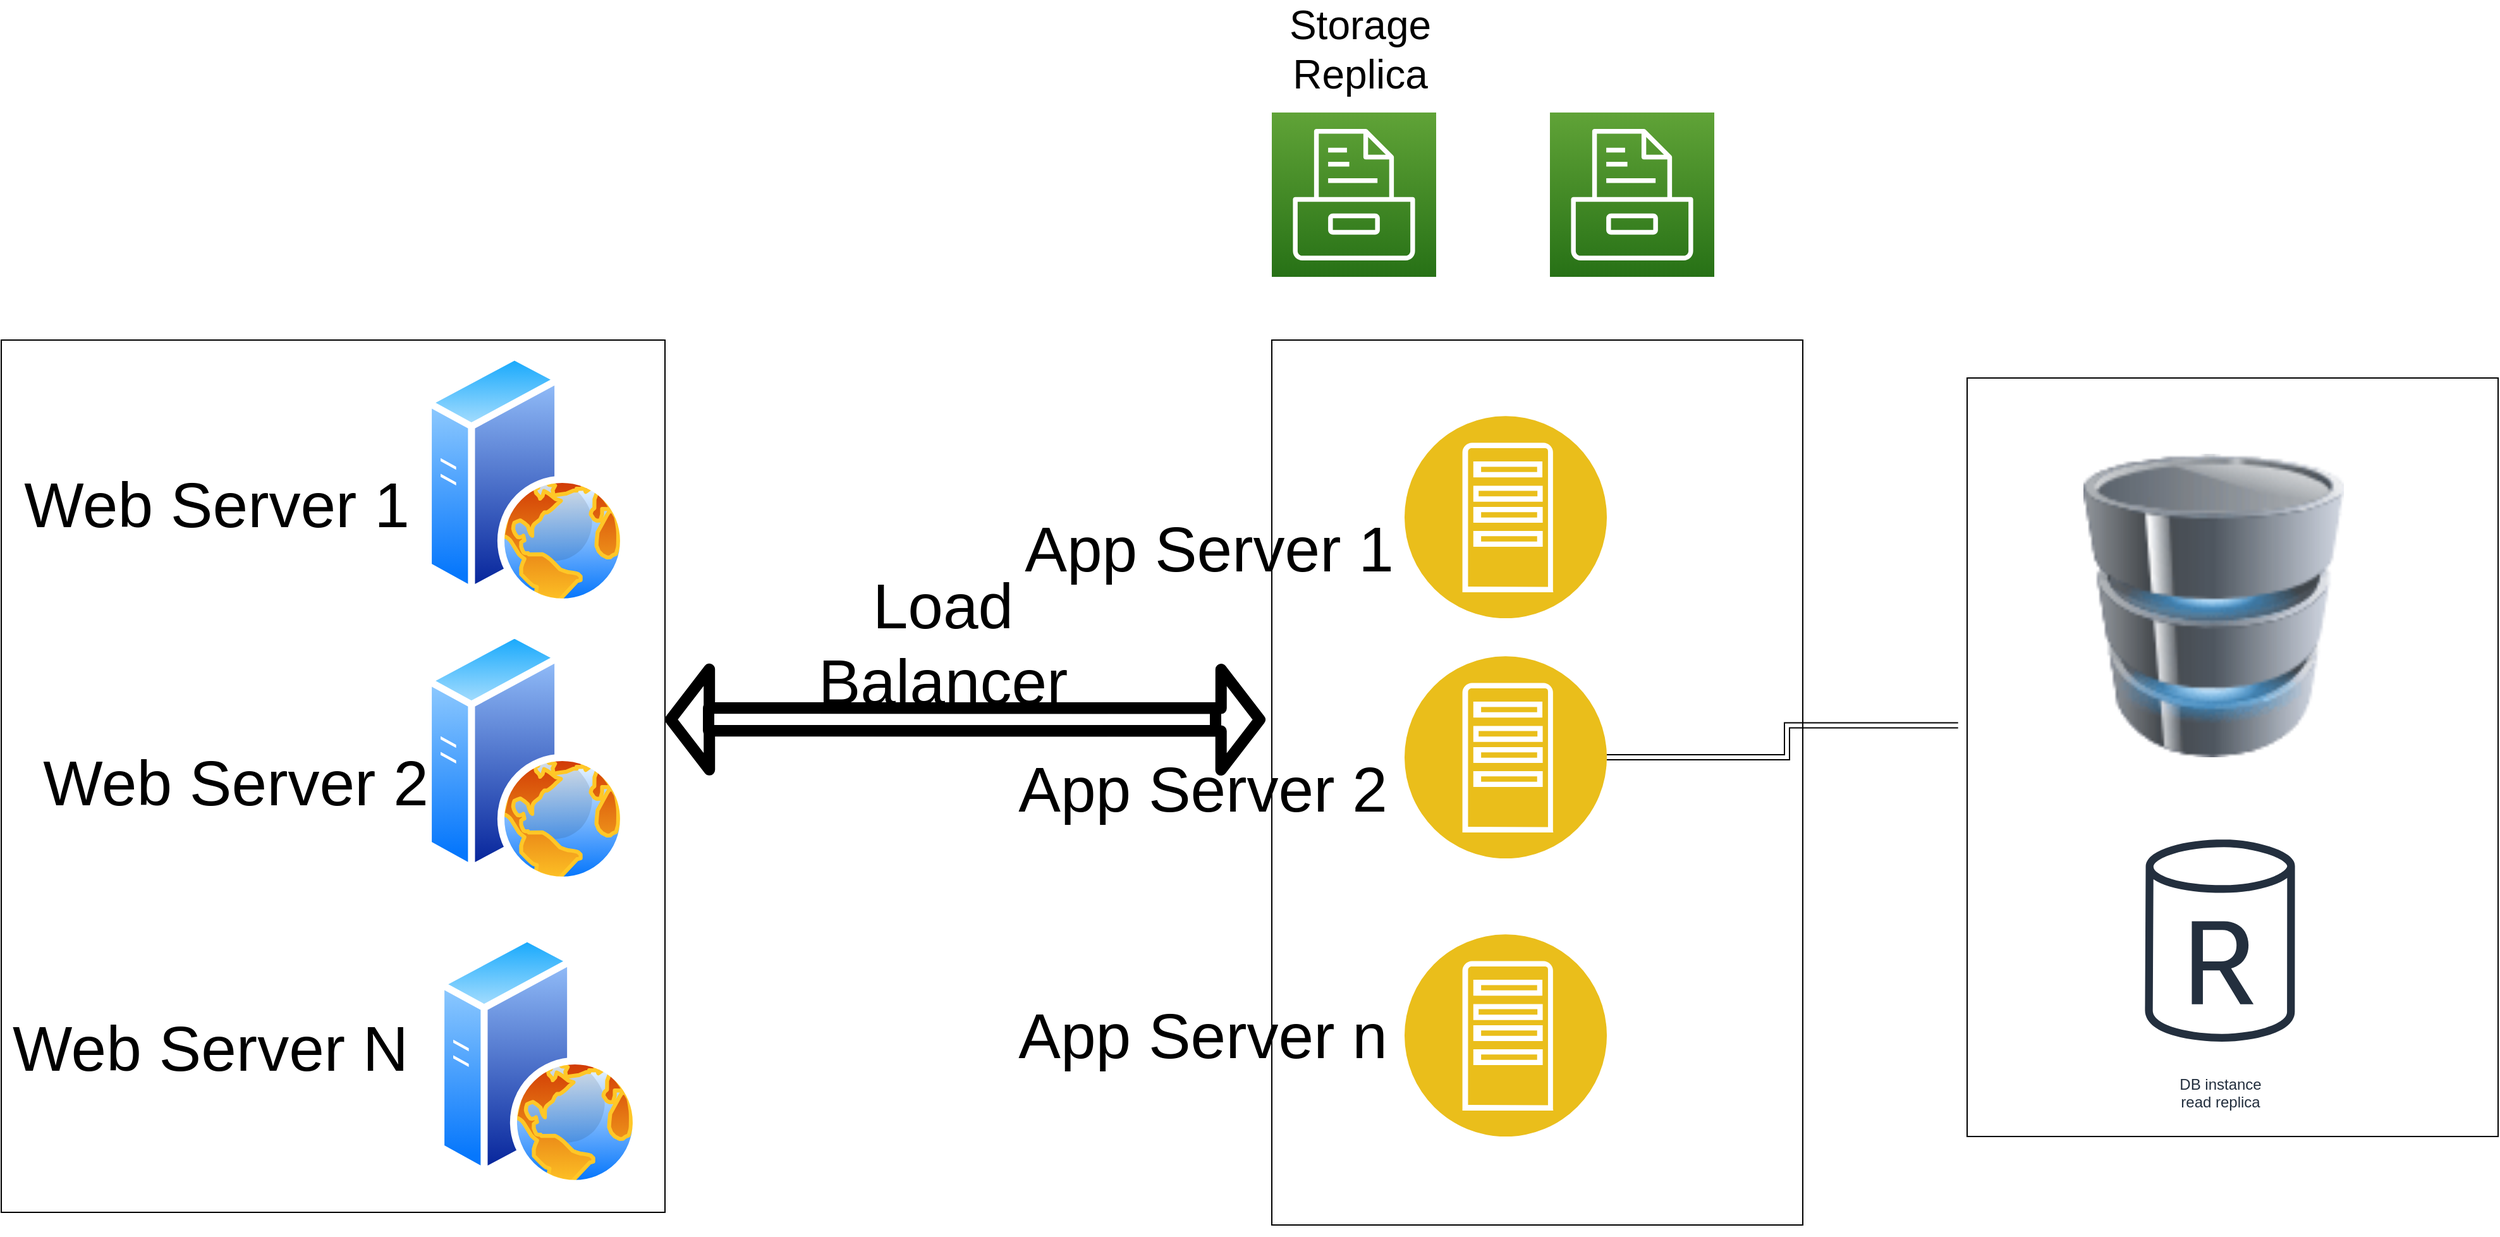 <mxfile version="14.6.9" type="github" pages="2">
  <diagram id="Ht1M8jgEwFfnCIfOTk4-" name="Page-1">
    <mxGraphModel dx="3029" dy="1680" grid="1" gridSize="10" guides="1" tooltips="1" connect="1" arrows="1" fold="1" page="1" pageScale="1" pageWidth="1169" pageHeight="827" math="0" shadow="0">
      <root>
        <mxCell id="0" />
        <mxCell id="1" parent="0" />
        <mxCell id="m0hNDZuXs-YnHWMxR2_t-3" value="" style="aspect=fixed;perimeter=ellipsePerimeter;html=1;align=center;shadow=0;dashed=0;spacingTop=3;image;image=img/lib/active_directory/web_server.svg;" parent="1" vertex="1">
          <mxGeometry x="-620" y="340" width="160" height="200" as="geometry" />
        </mxCell>
        <mxCell id="m0hNDZuXs-YnHWMxR2_t-14" style="edgeStyle=orthogonalEdgeStyle;shape=link;rounded=0;orthogonalLoop=1;jettySize=auto;html=1;entryX=-0.017;entryY=0.458;entryDx=0;entryDy=0;entryPerimeter=0;" parent="1" source="m0hNDZuXs-YnHWMxR2_t-4" target="lRtA_5CZ9yuhFS9AO1Pz-1" edge="1">
          <mxGeometry relative="1" as="geometry" />
        </mxCell>
        <mxCell id="m0hNDZuXs-YnHWMxR2_t-4" value="" style="aspect=fixed;perimeter=ellipsePerimeter;html=1;align=center;shadow=0;dashed=0;fontColor=#4277BB;labelBackgroundColor=#ffffff;fontSize=12;spacingTop=3;image;image=img/lib/ibm/applications/app_server.svg;" parent="1" vertex="1">
          <mxGeometry x="155" y="360" width="160" height="160" as="geometry" />
        </mxCell>
        <mxCell id="m0hNDZuXs-YnHWMxR2_t-6" value="&lt;span style=&quot;font-size: 50px&quot;&gt;App Server 1&lt;/span&gt;" style="text;html=1;resizable=0;autosize=1;align=center;verticalAlign=middle;points=[];fillColor=none;strokeColor=none;rounded=0;" parent="1" vertex="1">
          <mxGeometry x="-155" y="260" width="310" height="30" as="geometry" />
        </mxCell>
        <mxCell id="m0hNDZuXs-YnHWMxR2_t-7" value="&lt;span style=&quot;font-size: 50px&quot;&gt;Web Server 2&lt;/span&gt;" style="text;html=1;resizable=0;autosize=1;align=center;verticalAlign=middle;points=[];fillColor=none;strokeColor=none;rounded=0;" parent="1" vertex="1">
          <mxGeometry x="-930" y="445" width="320" height="30" as="geometry" />
        </mxCell>
        <mxCell id="m0hNDZuXs-YnHWMxR2_t-8" value="" style="points=[[0,0,0],[0.25,0,0],[0.5,0,0],[0.75,0,0],[1,0,0],[0,1,0],[0.25,1,0],[0.5,1,0],[0.75,1,0],[1,1,0],[0,0.25,0],[0,0.5,0],[0,0.75,0],[1,0.25,0],[1,0.5,0],[1,0.75,0]];outlineConnect=0;fontColor=#232F3E;gradientColor=#60A337;gradientDirection=north;fillColor=#277116;strokeColor=#ffffff;dashed=0;verticalLabelPosition=bottom;verticalAlign=top;align=center;html=1;fontSize=12;fontStyle=0;aspect=fixed;shape=mxgraph.aws4.resourceIcon;resIcon=mxgraph.aws4.storage;" parent="1" vertex="1">
          <mxGeometry x="270" y="-70" width="130" height="130" as="geometry" />
        </mxCell>
        <mxCell id="m0hNDZuXs-YnHWMxR2_t-9" value="" style="rounded=0;whiteSpace=wrap;html=1;fillColor=none;" parent="1" vertex="1">
          <mxGeometry x="50" y="110" width="420" height="700" as="geometry" />
        </mxCell>
        <mxCell id="m0hNDZuXs-YnHWMxR2_t-10" value="" style="image;html=1;image=img/lib/clip_art/computers/Database_128x128.png;fillColor=none;" parent="1" vertex="1">
          <mxGeometry x="660" y="200" width="270" height="240" as="geometry" />
        </mxCell>
        <mxCell id="lRtA_5CZ9yuhFS9AO1Pz-1" value="" style="rounded=0;whiteSpace=wrap;html=1;fillColor=none;" vertex="1" parent="1">
          <mxGeometry x="600" y="140" width="420" height="600" as="geometry" />
        </mxCell>
        <mxCell id="lRtA_5CZ9yuhFS9AO1Pz-2" value="DB instance&#xa;read replica" style="outlineConnect=0;fontColor=#232F3E;gradientColor=none;strokeColor=#232F3E;fillColor=#ffffff;dashed=0;verticalLabelPosition=bottom;verticalAlign=top;align=center;html=1;fontSize=12;fontStyle=0;aspect=fixed;shape=mxgraph.aws4.resourceIcon;resIcon=mxgraph.aws4.db_instance_read_replica;" vertex="1" parent="1">
          <mxGeometry x="700" y="485" width="200" height="200" as="geometry" />
        </mxCell>
        <mxCell id="lRtA_5CZ9yuhFS9AO1Pz-3" value="" style="aspect=fixed;perimeter=ellipsePerimeter;html=1;align=center;shadow=0;dashed=0;fontColor=#4277BB;labelBackgroundColor=#ffffff;fontSize=12;spacingTop=3;image;image=img/lib/ibm/applications/app_server.svg;" vertex="1" parent="1">
          <mxGeometry x="155" y="170" width="160" height="160" as="geometry" />
        </mxCell>
        <mxCell id="lRtA_5CZ9yuhFS9AO1Pz-4" value="" style="aspect=fixed;perimeter=ellipsePerimeter;html=1;align=center;shadow=0;dashed=0;fontColor=#4277BB;labelBackgroundColor=#ffffff;fontSize=12;spacingTop=3;image;image=img/lib/ibm/applications/app_server.svg;" vertex="1" parent="1">
          <mxGeometry x="155" y="580" width="160" height="160" as="geometry" />
        </mxCell>
        <mxCell id="lRtA_5CZ9yuhFS9AO1Pz-5" value="&lt;span style=&quot;font-size: 50px&quot;&gt;App Server 2&lt;/span&gt;&lt;span style=&quot;color: rgba(0 , 0 , 0 , 0) ; font-family: monospace ; font-size: 0px&quot;&gt;%3CmxGraphModel%3E%3Croot%3E%3CmxCell%20id%3D%220%22%2F%3E%3CmxCell%20id%3D%221%22%20parent%3D%220%22%2F%3E%3CmxCell%20id%3D%222%22%20value%3D%22%26lt%3Bspan%20style%3D%26quot%3Bfont-size%3A%2050px%26quot%3B%26gt%3BApp%20Server%201%26lt%3B%2Fspan%26gt%3B%22%20style%3D%22text%3Bhtml%3D1%3Bresizable%3D0%3Bautosize%3D1%3Balign%3Dcenter%3BverticalAlign%3Dmiddle%3Bpoints%3D%5B%5D%3BfillColor%3Dnone%3BstrokeColor%3Dnone%3Brounded%3D0%3B%22%20vertex%3D%221%22%20parent%3D%221%22%3E%3CmxGeometry%20x%3D%22-155%22%20y%3D%22260%22%20width%3D%22310%22%20height%3D%2230%22%20as%3D%22geometry%22%2F%3E%3C%2FmxCell%3E%3C%2Froot%3E%3C%2FmxGraphModel%3E&lt;/span&gt;" style="text;html=1;resizable=0;autosize=1;align=center;verticalAlign=middle;points=[];fillColor=none;strokeColor=none;rounded=0;" vertex="1" parent="1">
          <mxGeometry x="-160" y="445" width="310" height="40" as="geometry" />
        </mxCell>
        <mxCell id="lRtA_5CZ9yuhFS9AO1Pz-6" value="&lt;span style=&quot;font-size: 50px&quot;&gt;App Server n&lt;/span&gt;" style="text;html=1;resizable=0;autosize=1;align=center;verticalAlign=middle;points=[];fillColor=none;strokeColor=none;rounded=0;" vertex="1" parent="1">
          <mxGeometry x="-160" y="645" width="310" height="30" as="geometry" />
        </mxCell>
        <mxCell id="lRtA_5CZ9yuhFS9AO1Pz-7" value="" style="aspect=fixed;perimeter=ellipsePerimeter;html=1;align=center;shadow=0;dashed=0;spacingTop=3;image;image=img/lib/active_directory/web_server.svg;" vertex="1" parent="1">
          <mxGeometry x="-610" y="580" width="160" height="200" as="geometry" />
        </mxCell>
        <mxCell id="lRtA_5CZ9yuhFS9AO1Pz-8" value="&lt;span style=&quot;font-size: 50px&quot;&gt;Web Server N&lt;/span&gt;" style="text;html=1;resizable=0;autosize=1;align=center;verticalAlign=middle;points=[];fillColor=none;strokeColor=none;rounded=0;" vertex="1" parent="1">
          <mxGeometry x="-955" y="655" width="330" height="30" as="geometry" />
        </mxCell>
        <mxCell id="lRtA_5CZ9yuhFS9AO1Pz-9" value="" style="aspect=fixed;perimeter=ellipsePerimeter;html=1;align=center;shadow=0;dashed=0;spacingTop=3;image;image=img/lib/active_directory/web_server.svg;" vertex="1" parent="1">
          <mxGeometry x="-620" y="120" width="160" height="200" as="geometry" />
        </mxCell>
        <mxCell id="lRtA_5CZ9yuhFS9AO1Pz-10" value="&lt;span style=&quot;font-size: 50px&quot;&gt;Web Server 1&lt;/span&gt;" style="text;html=1;resizable=0;autosize=1;align=center;verticalAlign=middle;points=[];fillColor=none;strokeColor=none;rounded=0;" vertex="1" parent="1">
          <mxGeometry x="-945" y="225" width="320" height="30" as="geometry" />
        </mxCell>
        <mxCell id="lRtA_5CZ9yuhFS9AO1Pz-11" value="" style="rounded=0;whiteSpace=wrap;html=1;fillColor=none;" vertex="1" parent="1">
          <mxGeometry x="-955" y="110" width="525" height="690" as="geometry" />
        </mxCell>
        <mxCell id="lRtA_5CZ9yuhFS9AO1Pz-12" style="edgeStyle=orthogonalEdgeStyle;rounded=0;orthogonalLoop=1;jettySize=auto;html=1;exitX=0.5;exitY=1;exitDx=0;exitDy=0;" edge="1" parent="1" source="m0hNDZuXs-YnHWMxR2_t-9" target="m0hNDZuXs-YnHWMxR2_t-9">
          <mxGeometry relative="1" as="geometry" />
        </mxCell>
        <mxCell id="lRtA_5CZ9yuhFS9AO1Pz-14" value="" style="shape=flexArrow;endArrow=classic;html=1;targetPerimeterSpacing=7;strokeWidth=9;endWidth=52.5;endSize=7.2;entryX=-0.012;entryY=0.429;entryDx=0;entryDy=0;entryPerimeter=0;" edge="1" parent="1" target="m0hNDZuXs-YnHWMxR2_t-9">
          <mxGeometry width="50" height="50" relative="1" as="geometry">
            <mxPoint x="-400" y="410" as="sourcePoint" />
            <mxPoint x="-150" y="411" as="targetPoint" />
          </mxGeometry>
        </mxCell>
        <mxCell id="lRtA_5CZ9yuhFS9AO1Pz-15" value="" style="shape=flexArrow;endArrow=classic;html=1;targetPerimeterSpacing=7;strokeWidth=9;endWidth=52.5;endSize=7.2;entryX=1;entryY=0.435;entryDx=0;entryDy=0;entryPerimeter=0;" edge="1" parent="1" target="lRtA_5CZ9yuhFS9AO1Pz-11">
          <mxGeometry width="50" height="50" relative="1" as="geometry">
            <mxPoint x="10" y="410" as="sourcePoint" />
            <mxPoint x="44.96" y="520.3" as="targetPoint" />
          </mxGeometry>
        </mxCell>
        <mxCell id="lRtA_5CZ9yuhFS9AO1Pz-17" value="&lt;font style=&quot;font-size: 50px&quot;&gt;Load Balancer&lt;/font&gt;" style="text;html=1;strokeColor=none;fillColor=none;align=center;verticalAlign=middle;whiteSpace=wrap;rounded=0;" vertex="1" parent="1">
          <mxGeometry x="-260" y="290" width="100" height="120" as="geometry" />
        </mxCell>
        <mxCell id="lRtA_5CZ9yuhFS9AO1Pz-18" value="" style="points=[[0,0,0],[0.25,0,0],[0.5,0,0],[0.75,0,0],[1,0,0],[0,1,0],[0.25,1,0],[0.5,1,0],[0.75,1,0],[1,1,0],[0,0.25,0],[0,0.5,0],[0,0.75,0],[1,0.25,0],[1,0.5,0],[1,0.75,0]];outlineConnect=0;fontColor=#232F3E;gradientColor=#60A337;gradientDirection=north;fillColor=#277116;strokeColor=#ffffff;dashed=0;verticalLabelPosition=bottom;verticalAlign=top;align=center;html=1;fontSize=12;fontStyle=0;aspect=fixed;shape=mxgraph.aws4.resourceIcon;resIcon=mxgraph.aws4.storage;" vertex="1" parent="1">
          <mxGeometry x="50" y="-70" width="130" height="130" as="geometry" />
        </mxCell>
        <mxCell id="lRtA_5CZ9yuhFS9AO1Pz-20" value="&lt;font style=&quot;font-size: 32px&quot;&gt;Storage Replica&lt;/font&gt;" style="text;html=1;strokeColor=none;fillColor=none;align=center;verticalAlign=middle;whiteSpace=wrap;rounded=0;" vertex="1" parent="1">
          <mxGeometry x="60" y="-130" width="120" height="20" as="geometry" />
        </mxCell>
      </root>
    </mxGraphModel>
  </diagram>
  <diagram id="NCAqujT-29xNWNT3kW7W" name="Page-2">
    <mxGraphModel dx="744" dy="341" grid="1" gridSize="10" guides="1" tooltips="1" connect="1" arrows="1" fold="1" page="1" pageScale="1" pageWidth="827" pageHeight="1169" math="0" shadow="0">
      <root>
        <mxCell id="j9CAZ3uxr3yXULhBpUaU-0" />
        <mxCell id="j9CAZ3uxr3yXULhBpUaU-1" parent="j9CAZ3uxr3yXULhBpUaU-0" />
      </root>
    </mxGraphModel>
  </diagram>
</mxfile>
